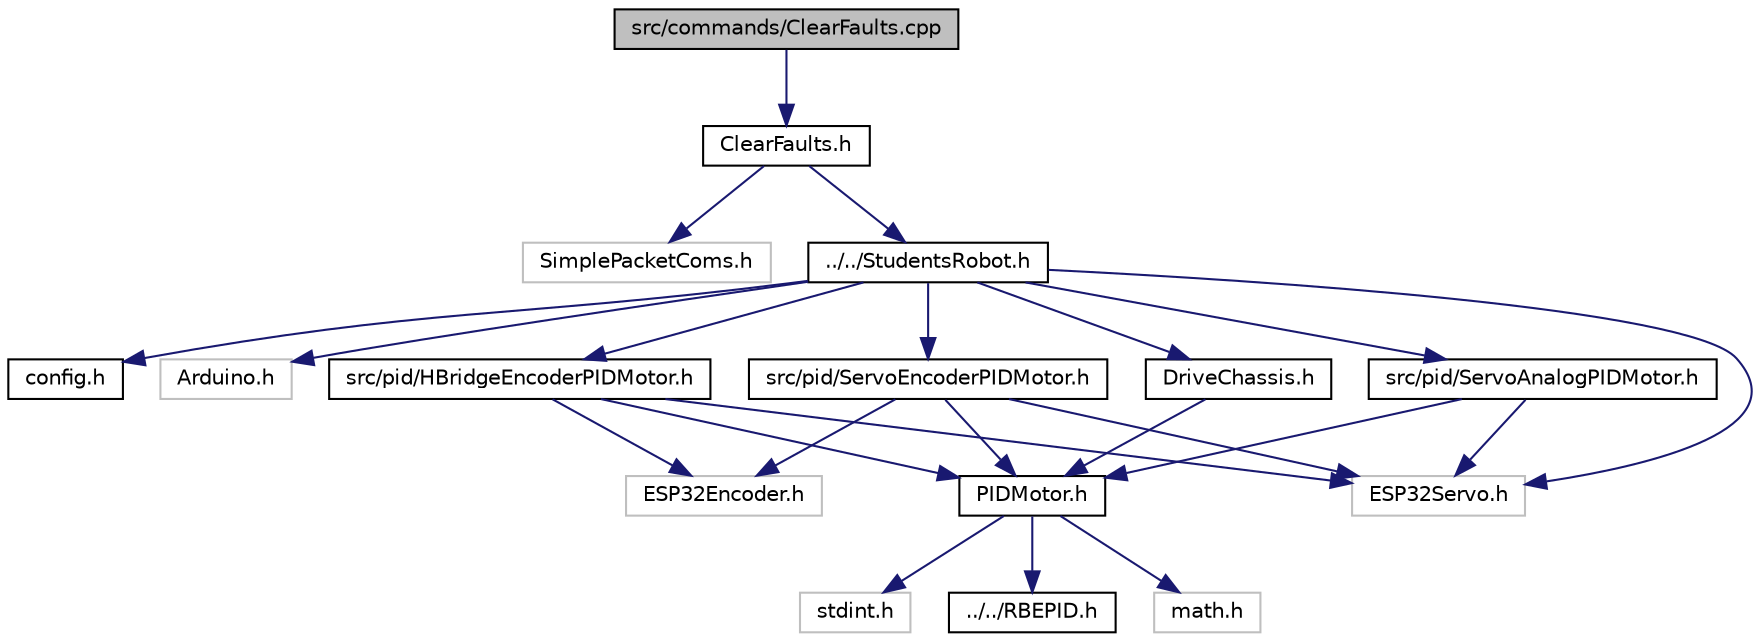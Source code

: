 digraph "src/commands/ClearFaults.cpp"
{
  edge [fontname="Helvetica",fontsize="10",labelfontname="Helvetica",labelfontsize="10"];
  node [fontname="Helvetica",fontsize="10",shape=record];
  Node0 [label="src/commands/ClearFaults.cpp",height=0.2,width=0.4,color="black", fillcolor="grey75", style="filled", fontcolor="black"];
  Node0 -> Node1 [color="midnightblue",fontsize="10",style="solid",fontname="Helvetica"];
  Node1 [label="ClearFaults.h",height=0.2,width=0.4,color="black", fillcolor="white", style="filled",URL="$ClearFaults_8h.html"];
  Node1 -> Node2 [color="midnightblue",fontsize="10",style="solid",fontname="Helvetica"];
  Node2 [label="SimplePacketComs.h",height=0.2,width=0.4,color="grey75", fillcolor="white", style="filled"];
  Node1 -> Node3 [color="midnightblue",fontsize="10",style="solid",fontname="Helvetica"];
  Node3 [label="../../StudentsRobot.h",height=0.2,width=0.4,color="black", fillcolor="white", style="filled",URL="$StudentsRobot_8h.html"];
  Node3 -> Node4 [color="midnightblue",fontsize="10",style="solid",fontname="Helvetica"];
  Node4 [label="config.h",height=0.2,width=0.4,color="black", fillcolor="white", style="filled",URL="$config_8h.html"];
  Node3 -> Node5 [color="midnightblue",fontsize="10",style="solid",fontname="Helvetica"];
  Node5 [label="Arduino.h",height=0.2,width=0.4,color="grey75", fillcolor="white", style="filled"];
  Node3 -> Node6 [color="midnightblue",fontsize="10",style="solid",fontname="Helvetica"];
  Node6 [label="src/pid/ServoEncoderPIDMotor.h",height=0.2,width=0.4,color="black", fillcolor="white", style="filled",URL="$ServoEncoderPIDMotor_8h.html"];
  Node6 -> Node7 [color="midnightblue",fontsize="10",style="solid",fontname="Helvetica"];
  Node7 [label="PIDMotor.h",height=0.2,width=0.4,color="black", fillcolor="white", style="filled",URL="$PIDMotor_8h.html"];
  Node7 -> Node8 [color="midnightblue",fontsize="10",style="solid",fontname="Helvetica"];
  Node8 [label="stdint.h",height=0.2,width=0.4,color="grey75", fillcolor="white", style="filled"];
  Node7 -> Node9 [color="midnightblue",fontsize="10",style="solid",fontname="Helvetica"];
  Node9 [label="../../RBEPID.h",height=0.2,width=0.4,color="black", fillcolor="white", style="filled",URL="$RBEPID_8h.html"];
  Node7 -> Node10 [color="midnightblue",fontsize="10",style="solid",fontname="Helvetica"];
  Node10 [label="math.h",height=0.2,width=0.4,color="grey75", fillcolor="white", style="filled"];
  Node6 -> Node11 [color="midnightblue",fontsize="10",style="solid",fontname="Helvetica"];
  Node11 [label="ESP32Servo.h",height=0.2,width=0.4,color="grey75", fillcolor="white", style="filled"];
  Node6 -> Node12 [color="midnightblue",fontsize="10",style="solid",fontname="Helvetica"];
  Node12 [label="ESP32Encoder.h",height=0.2,width=0.4,color="grey75", fillcolor="white", style="filled"];
  Node3 -> Node13 [color="midnightblue",fontsize="10",style="solid",fontname="Helvetica"];
  Node13 [label="src/pid/HBridgeEncoderPIDMotor.h",height=0.2,width=0.4,color="black", fillcolor="white", style="filled",URL="$HBridgeEncoderPIDMotor_8h.html"];
  Node13 -> Node7 [color="midnightblue",fontsize="10",style="solid",fontname="Helvetica"];
  Node13 -> Node11 [color="midnightblue",fontsize="10",style="solid",fontname="Helvetica"];
  Node13 -> Node12 [color="midnightblue",fontsize="10",style="solid",fontname="Helvetica"];
  Node3 -> Node14 [color="midnightblue",fontsize="10",style="solid",fontname="Helvetica"];
  Node14 [label="src/pid/ServoAnalogPIDMotor.h",height=0.2,width=0.4,color="black", fillcolor="white", style="filled",URL="$ServoAnalogPIDMotor_8h.html"];
  Node14 -> Node7 [color="midnightblue",fontsize="10",style="solid",fontname="Helvetica"];
  Node14 -> Node11 [color="midnightblue",fontsize="10",style="solid",fontname="Helvetica"];
  Node3 -> Node11 [color="midnightblue",fontsize="10",style="solid",fontname="Helvetica"];
  Node3 -> Node15 [color="midnightblue",fontsize="10",style="solid",fontname="Helvetica"];
  Node15 [label="DriveChassis.h",height=0.2,width=0.4,color="black", fillcolor="white", style="filled",URL="$DriveChassis_8h.html"];
  Node15 -> Node7 [color="midnightblue",fontsize="10",style="solid",fontname="Helvetica"];
}
